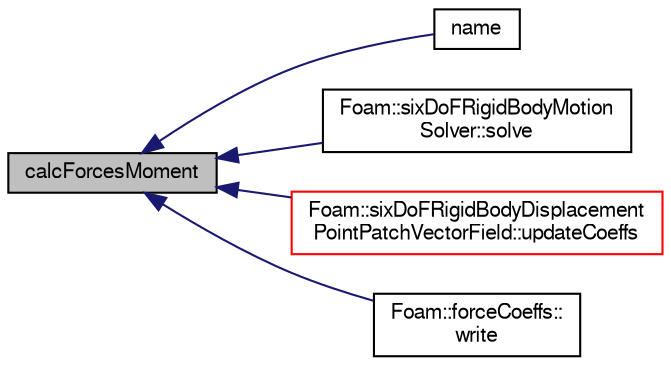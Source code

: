 digraph "calcForcesMoment"
{
  bgcolor="transparent";
  edge [fontname="FreeSans",fontsize="10",labelfontname="FreeSans",labelfontsize="10"];
  node [fontname="FreeSans",fontsize="10",shape=record];
  rankdir="LR";
  Node2452 [label="calcForcesMoment",height=0.2,width=0.4,color="black", fillcolor="grey75", style="filled", fontcolor="black"];
  Node2452 -> Node2453 [dir="back",color="midnightblue",fontsize="10",style="solid",fontname="FreeSans"];
  Node2453 [label="name",height=0.2,width=0.4,color="black",URL="$a28830.html#a754ce9966caae1ee331378bf4a87269b",tooltip="Return name of the set of forces. "];
  Node2452 -> Node2454 [dir="back",color="midnightblue",fontsize="10",style="solid",fontname="FreeSans"];
  Node2454 [label="Foam::sixDoFRigidBodyMotion\lSolver::solve",height=0.2,width=0.4,color="black",URL="$a29550.html#af7d39f0eac0af0ed5785935ac72a1e7d",tooltip="Solve for motion. "];
  Node2452 -> Node2455 [dir="back",color="midnightblue",fontsize="10",style="solid",fontname="FreeSans"];
  Node2455 [label="Foam::sixDoFRigidBodyDisplacement\lPointPatchVectorField::updateCoeffs",height=0.2,width=0.4,color="red",URL="$a29470.html#a7e24eafac629d3733181cd942d4c902f",tooltip="Update the coefficients associated with the patch field. "];
  Node2452 -> Node2457 [dir="back",color="midnightblue",fontsize="10",style="solid",fontname="FreeSans"];
  Node2457 [label="Foam::forceCoeffs::\lwrite",height=0.2,width=0.4,color="black",URL="$a28826.html#aac759501cf6c7895a70eecbef0226ae1",tooltip="Write the forces. "];
}
